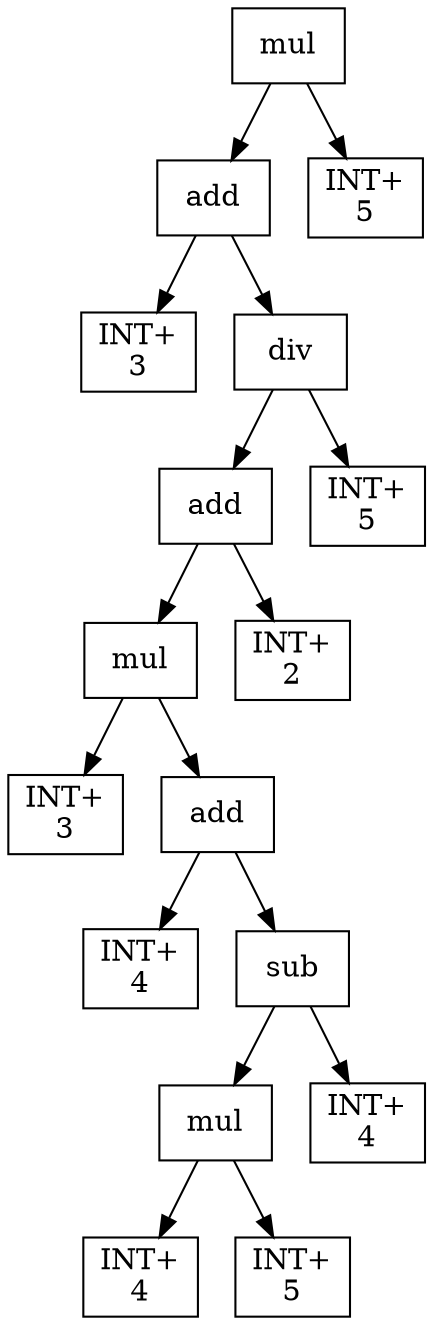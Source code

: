 digraph expr {
  node [shape=box];
  n1 [label="mul"];
  n2 [label="add"];
  n3 [label="INT+\n3"];
  n4 [label="div"];
  n5 [label="add"];
  n6 [label="mul"];
  n7 [label="INT+\n3"];
  n8 [label="add"];
  n9 [label="INT+\n4"];
  n10 [label="sub"];
  n11 [label="mul"];
  n12 [label="INT+\n4"];
  n13 [label="INT+\n5"];
  n11 -> n12;
  n11 -> n13;
  n14 [label="INT+\n4"];
  n10 -> n11;
  n10 -> n14;
  n8 -> n9;
  n8 -> n10;
  n6 -> n7;
  n6 -> n8;
  n15 [label="INT+\n2"];
  n5 -> n6;
  n5 -> n15;
  n16 [label="INT+\n5"];
  n4 -> n5;
  n4 -> n16;
  n2 -> n3;
  n2 -> n4;
  n17 [label="INT+\n5"];
  n1 -> n2;
  n1 -> n17;
}